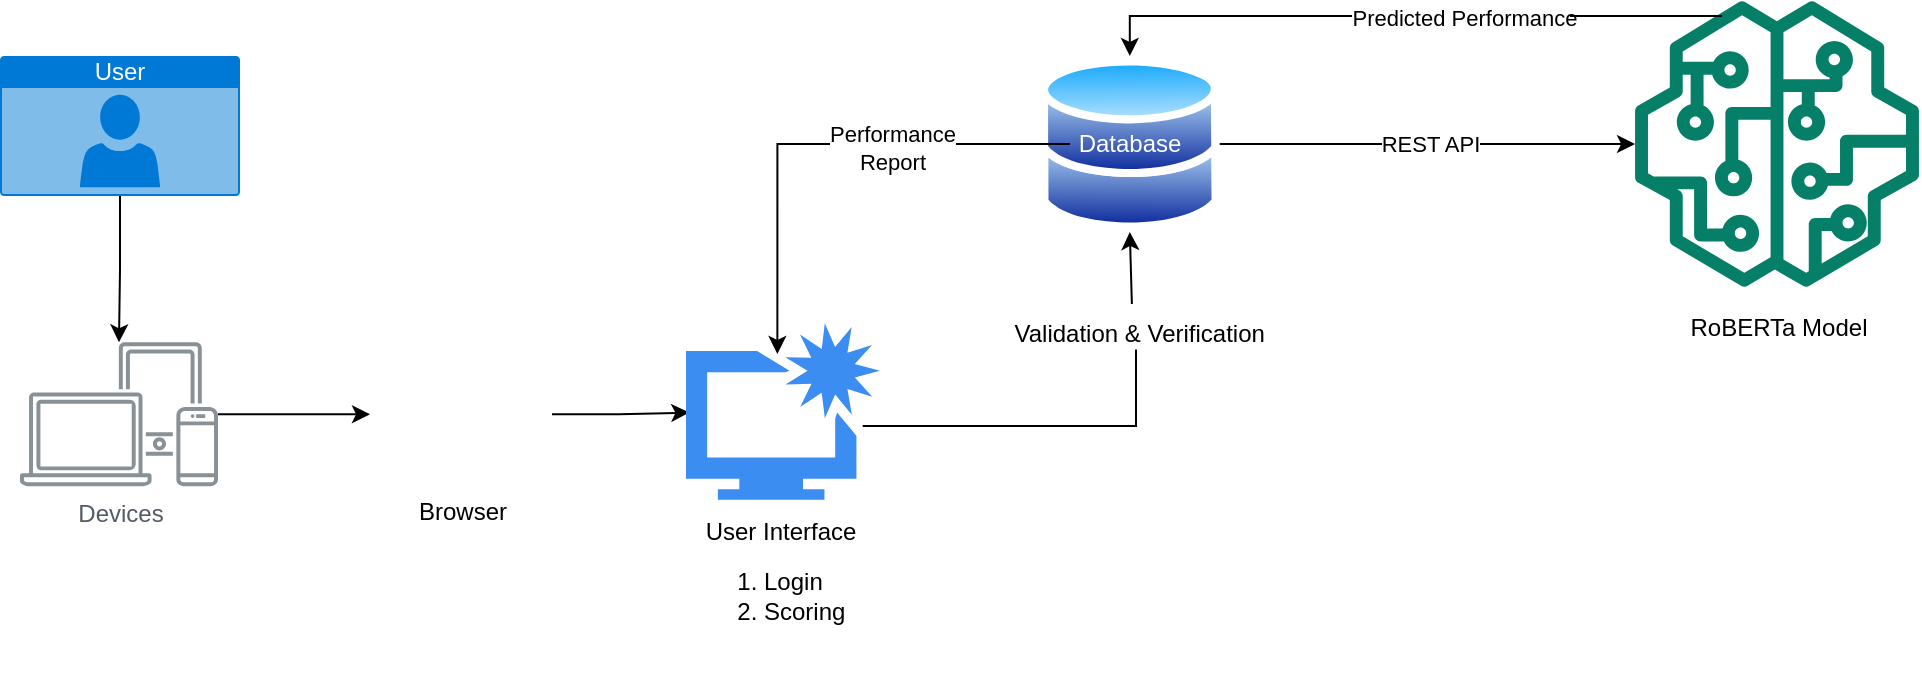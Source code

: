 <mxfile version="21.7.2" type="device">
  <diagram name="Page-1" id="CDneU5shtqRtQ0YAG-aK">
    <mxGraphModel dx="979" dy="396" grid="0" gridSize="10" guides="1" tooltips="1" connect="1" arrows="1" fold="1" page="0" pageScale="1" pageWidth="850" pageHeight="1100" math="0" shadow="0">
      <root>
        <mxCell id="0" />
        <mxCell id="1" parent="0" />
        <mxCell id="uc6uNvBgmL0viKqsTmII-4" style="edgeStyle=orthogonalEdgeStyle;rounded=0;orthogonalLoop=1;jettySize=auto;html=1;exitX=0.5;exitY=1;exitDx=0;exitDy=0;exitPerimeter=0;" edge="1" parent="1" source="uc6uNvBgmL0viKqsTmII-1" target="uc6uNvBgmL0viKqsTmII-2">
          <mxGeometry relative="1" as="geometry" />
        </mxCell>
        <mxCell id="uc6uNvBgmL0viKqsTmII-1" value="User" style="html=1;whiteSpace=wrap;strokeColor=none;fillColor=#0079D6;labelPosition=center;verticalLabelPosition=middle;verticalAlign=top;align=center;fontSize=12;outlineConnect=0;spacingTop=-6;fontColor=#FFFFFF;sketch=0;shape=mxgraph.sitemap.user;" vertex="1" parent="1">
          <mxGeometry x="157" y="109" width="120" height="70" as="geometry" />
        </mxCell>
        <mxCell id="uc6uNvBgmL0viKqsTmII-7" style="edgeStyle=orthogonalEdgeStyle;rounded=0;orthogonalLoop=1;jettySize=auto;html=1;" edge="1" parent="1" source="uc6uNvBgmL0viKqsTmII-2" target="uc6uNvBgmL0viKqsTmII-3">
          <mxGeometry relative="1" as="geometry" />
        </mxCell>
        <mxCell id="uc6uNvBgmL0viKqsTmII-2" value="Devices" style="sketch=0;outlineConnect=0;gradientColor=none;fontColor=#545B64;strokeColor=none;fillColor=#879196;dashed=0;verticalLabelPosition=bottom;verticalAlign=top;align=center;html=1;fontSize=12;fontStyle=0;aspect=fixed;shape=mxgraph.aws4.illustration_devices;pointerEvents=1" vertex="1" parent="1">
          <mxGeometry x="167" y="252" width="99" height="72.27" as="geometry" />
        </mxCell>
        <mxCell id="uc6uNvBgmL0viKqsTmII-13" style="edgeStyle=orthogonalEdgeStyle;rounded=0;orthogonalLoop=1;jettySize=auto;html=1;exitX=1;exitY=0.5;exitDx=0;exitDy=0;entryX=0.017;entryY=0.506;entryDx=0;entryDy=0;entryPerimeter=0;" edge="1" parent="1" source="uc6uNvBgmL0viKqsTmII-3" target="uc6uNvBgmL0viKqsTmII-11">
          <mxGeometry relative="1" as="geometry" />
        </mxCell>
        <mxCell id="uc6uNvBgmL0viKqsTmII-3" value="" style="shape=image;html=1;verticalAlign=top;verticalLabelPosition=bottom;labelBackgroundColor=#ffffff;imageAspect=0;aspect=fixed;image=https://cdn4.iconfinder.com/data/icons/social-media-2273/64/social_media_network_online_google-128.png" vertex="1" parent="1">
          <mxGeometry x="342" y="242.63" width="91" height="91" as="geometry" />
        </mxCell>
        <mxCell id="uc6uNvBgmL0viKqsTmII-8" value="Browser" style="text;html=1;align=center;verticalAlign=middle;resizable=0;points=[];autosize=1;strokeColor=none;fillColor=none;" vertex="1" parent="1">
          <mxGeometry x="356.5" y="324.27" width="62" height="26" as="geometry" />
        </mxCell>
        <mxCell id="uc6uNvBgmL0viKqsTmII-11" value="" style="sketch=0;html=1;aspect=fixed;strokeColor=none;shadow=0;fillColor=#3B8DF1;verticalAlign=top;labelPosition=center;verticalLabelPosition=bottom;shape=mxgraph.gcp2.enhance_ui_2" vertex="1" parent="1">
          <mxGeometry x="500" y="242.63" width="97" height="88.27" as="geometry" />
        </mxCell>
        <mxCell id="uc6uNvBgmL0viKqsTmII-12" value="User Interface" style="text;html=1;align=center;verticalAlign=middle;resizable=0;points=[];autosize=1;strokeColor=none;fillColor=none;" vertex="1" parent="1">
          <mxGeometry x="500" y="333.63" width="93" height="26" as="geometry" />
        </mxCell>
        <mxCell id="uc6uNvBgmL0viKqsTmII-24" style="edgeStyle=orthogonalEdgeStyle;rounded=0;orthogonalLoop=1;jettySize=auto;html=1;exitX=1;exitY=0.5;exitDx=0;exitDy=0;" edge="1" parent="1" source="uc6uNvBgmL0viKqsTmII-14" target="uc6uNvBgmL0viKqsTmII-22">
          <mxGeometry relative="1" as="geometry" />
        </mxCell>
        <mxCell id="uc6uNvBgmL0viKqsTmII-25" value="REST API" style="edgeLabel;html=1;align=center;verticalAlign=middle;resizable=0;points=[];" vertex="1" connectable="0" parent="uc6uNvBgmL0viKqsTmII-24">
          <mxGeometry x="0.063" y="4" relative="1" as="geometry">
            <mxPoint x="-6" y="4" as="offset" />
          </mxGeometry>
        </mxCell>
        <mxCell id="uc6uNvBgmL0viKqsTmII-14" value="" style="image;aspect=fixed;perimeter=ellipsePerimeter;html=1;align=center;shadow=0;dashed=0;spacingTop=3;image=img/lib/active_directory/databases.svg;" vertex="1" parent="1">
          <mxGeometry x="677" y="109" width="89.8" height="88" as="geometry" />
        </mxCell>
        <mxCell id="uc6uNvBgmL0viKqsTmII-16" value="Validation &amp;amp; Verification&amp;nbsp;" style="text;html=1;align=center;verticalAlign=middle;resizable=0;points=[];autosize=1;strokeColor=none;fillColor=none;" vertex="1" parent="1">
          <mxGeometry x="654" y="235" width="147" height="26" as="geometry" />
        </mxCell>
        <mxCell id="uc6uNvBgmL0viKqsTmII-19" value="" style="endArrow=none;html=1;rounded=0;exitX=0.911;exitY=0.582;exitDx=0;exitDy=0;exitPerimeter=0;entryX=0.483;entryY=0.796;entryDx=0;entryDy=0;entryPerimeter=0;" edge="1" parent="1" source="uc6uNvBgmL0viKqsTmII-11" target="uc6uNvBgmL0viKqsTmII-16">
          <mxGeometry width="50" height="50" relative="1" as="geometry">
            <mxPoint x="715" y="350" as="sourcePoint" />
            <mxPoint x="765" y="300" as="targetPoint" />
            <Array as="points">
              <mxPoint x="725" y="294" />
            </Array>
          </mxGeometry>
        </mxCell>
        <mxCell id="uc6uNvBgmL0viKqsTmII-20" value="" style="endArrow=classic;html=1;rounded=0;entryX=0.5;entryY=1;entryDx=0;entryDy=0;exitX=0.469;exitY=-0.076;exitDx=0;exitDy=0;exitPerimeter=0;" edge="1" parent="1" source="uc6uNvBgmL0viKqsTmII-16" target="uc6uNvBgmL0viKqsTmII-14">
          <mxGeometry width="50" height="50" relative="1" as="geometry">
            <mxPoint x="399" y="271" as="sourcePoint" />
            <mxPoint x="449" y="221" as="targetPoint" />
          </mxGeometry>
        </mxCell>
        <mxCell id="uc6uNvBgmL0viKqsTmII-31" style="edgeStyle=orthogonalEdgeStyle;rounded=0;orthogonalLoop=1;jettySize=auto;html=1;entryX=0.471;entryY=0.174;entryDx=0;entryDy=0;entryPerimeter=0;" edge="1" parent="1" source="uc6uNvBgmL0viKqsTmII-21" target="uc6uNvBgmL0viKqsTmII-11">
          <mxGeometry relative="1" as="geometry" />
        </mxCell>
        <mxCell id="uc6uNvBgmL0viKqsTmII-32" value="Performance&lt;br&gt;Report" style="edgeLabel;html=1;align=center;verticalAlign=middle;resizable=0;points=[];" vertex="1" connectable="0" parent="uc6uNvBgmL0viKqsTmII-31">
          <mxGeometry x="-0.286" y="2" relative="1" as="geometry">
            <mxPoint as="offset" />
          </mxGeometry>
        </mxCell>
        <mxCell id="uc6uNvBgmL0viKqsTmII-21" value="&lt;font color=&quot;#ffffff&quot;&gt;Database&lt;/font&gt;" style="text;html=1;strokeColor=none;fillColor=none;align=center;verticalAlign=middle;whiteSpace=wrap;rounded=0;" vertex="1" parent="1">
          <mxGeometry x="692" y="138" width="60" height="30" as="geometry" />
        </mxCell>
        <mxCell id="uc6uNvBgmL0viKqsTmII-27" style="edgeStyle=orthogonalEdgeStyle;rounded=0;orthogonalLoop=1;jettySize=auto;html=1;entryX=0.5;entryY=0;entryDx=0;entryDy=0;" edge="1" parent="1" source="uc6uNvBgmL0viKqsTmII-22" target="uc6uNvBgmL0viKqsTmII-14">
          <mxGeometry relative="1" as="geometry">
            <Array as="points">
              <mxPoint x="722" y="89" />
            </Array>
          </mxGeometry>
        </mxCell>
        <mxCell id="uc6uNvBgmL0viKqsTmII-29" value="Predicted Performance" style="edgeLabel;html=1;align=center;verticalAlign=middle;resizable=0;points=[];" vertex="1" connectable="0" parent="uc6uNvBgmL0viKqsTmII-27">
          <mxGeometry x="-0.368" y="1" relative="1" as="geometry">
            <mxPoint as="offset" />
          </mxGeometry>
        </mxCell>
        <mxCell id="uc6uNvBgmL0viKqsTmII-22" value="" style="sketch=0;outlineConnect=0;fontColor=#232F3E;gradientColor=none;fillColor=#067F68;strokeColor=none;dashed=0;verticalLabelPosition=bottom;verticalAlign=top;align=center;html=1;fontSize=12;fontStyle=0;aspect=fixed;pointerEvents=1;shape=mxgraph.aws4.sagemaker_model;" vertex="1" parent="1">
          <mxGeometry x="974" y="81.5" width="143" height="143" as="geometry" />
        </mxCell>
        <mxCell id="uc6uNvBgmL0viKqsTmII-23" value="RoBERTa Model" style="text;html=1;align=center;verticalAlign=middle;resizable=0;points=[];autosize=1;strokeColor=none;fillColor=none;" vertex="1" parent="1">
          <mxGeometry x="992.5" y="232" width="106" height="26" as="geometry" />
        </mxCell>
        <mxCell id="uc6uNvBgmL0viKqsTmII-28" value="" style="endArrow=none;html=1;rounded=0;" edge="1" parent="1">
          <mxGeometry width="50" height="50" relative="1" as="geometry">
            <mxPoint x="942" y="89" as="sourcePoint" />
            <mxPoint x="1018" y="89" as="targetPoint" />
          </mxGeometry>
        </mxCell>
        <mxCell id="uc6uNvBgmL0viKqsTmII-30" value="&lt;ol&gt;&lt;li&gt;Login&lt;/li&gt;&lt;li&gt;Scoring&lt;/li&gt;&lt;/ol&gt;" style="text;strokeColor=none;fillColor=none;html=1;whiteSpace=wrap;verticalAlign=middle;overflow=hidden;" vertex="1" parent="1">
          <mxGeometry x="496.5" y="339" width="100" height="80" as="geometry" />
        </mxCell>
      </root>
    </mxGraphModel>
  </diagram>
</mxfile>
